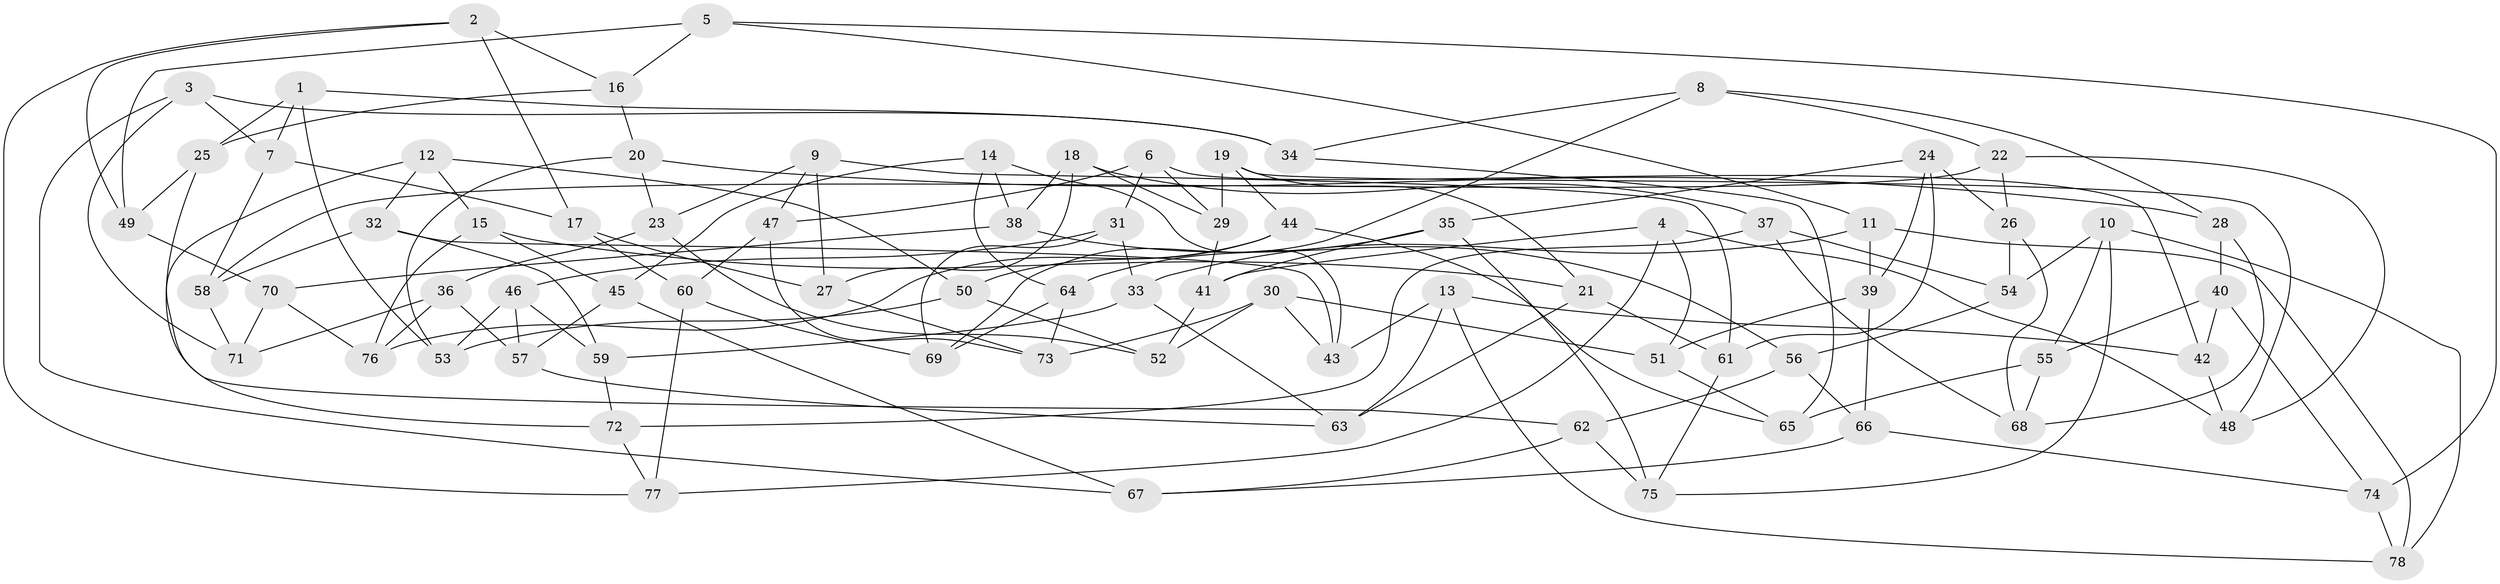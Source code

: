 // coarse degree distribution, {6: 0.48, 4: 0.44, 5: 0.08}
// Generated by graph-tools (version 1.1) at 2025/52/02/27/25 19:52:34]
// undirected, 78 vertices, 156 edges
graph export_dot {
graph [start="1"]
  node [color=gray90,style=filled];
  1;
  2;
  3;
  4;
  5;
  6;
  7;
  8;
  9;
  10;
  11;
  12;
  13;
  14;
  15;
  16;
  17;
  18;
  19;
  20;
  21;
  22;
  23;
  24;
  25;
  26;
  27;
  28;
  29;
  30;
  31;
  32;
  33;
  34;
  35;
  36;
  37;
  38;
  39;
  40;
  41;
  42;
  43;
  44;
  45;
  46;
  47;
  48;
  49;
  50;
  51;
  52;
  53;
  54;
  55;
  56;
  57;
  58;
  59;
  60;
  61;
  62;
  63;
  64;
  65;
  66;
  67;
  68;
  69;
  70;
  71;
  72;
  73;
  74;
  75;
  76;
  77;
  78;
  1 -- 34;
  1 -- 7;
  1 -- 25;
  1 -- 53;
  2 -- 16;
  2 -- 17;
  2 -- 49;
  2 -- 77;
  3 -- 67;
  3 -- 71;
  3 -- 34;
  3 -- 7;
  4 -- 41;
  4 -- 48;
  4 -- 51;
  4 -- 77;
  5 -- 16;
  5 -- 11;
  5 -- 49;
  5 -- 74;
  6 -- 47;
  6 -- 31;
  6 -- 42;
  6 -- 29;
  7 -- 58;
  7 -- 17;
  8 -- 22;
  8 -- 34;
  8 -- 69;
  8 -- 28;
  9 -- 47;
  9 -- 61;
  9 -- 27;
  9 -- 23;
  10 -- 75;
  10 -- 55;
  10 -- 54;
  10 -- 78;
  11 -- 78;
  11 -- 39;
  11 -- 33;
  12 -- 50;
  12 -- 15;
  12 -- 72;
  12 -- 32;
  13 -- 63;
  13 -- 78;
  13 -- 42;
  13 -- 43;
  14 -- 43;
  14 -- 38;
  14 -- 45;
  14 -- 64;
  15 -- 21;
  15 -- 45;
  15 -- 76;
  16 -- 25;
  16 -- 20;
  17 -- 60;
  17 -- 27;
  18 -- 29;
  18 -- 27;
  18 -- 38;
  18 -- 37;
  19 -- 44;
  19 -- 48;
  19 -- 21;
  19 -- 29;
  20 -- 53;
  20 -- 23;
  20 -- 28;
  21 -- 63;
  21 -- 61;
  22 -- 26;
  22 -- 48;
  22 -- 58;
  23 -- 36;
  23 -- 52;
  24 -- 39;
  24 -- 26;
  24 -- 35;
  24 -- 61;
  25 -- 62;
  25 -- 49;
  26 -- 68;
  26 -- 54;
  27 -- 73;
  28 -- 68;
  28 -- 40;
  29 -- 41;
  30 -- 51;
  30 -- 43;
  30 -- 52;
  30 -- 73;
  31 -- 69;
  31 -- 46;
  31 -- 33;
  32 -- 58;
  32 -- 43;
  32 -- 59;
  33 -- 59;
  33 -- 63;
  34 -- 65;
  35 -- 75;
  35 -- 64;
  35 -- 41;
  36 -- 57;
  36 -- 71;
  36 -- 76;
  37 -- 54;
  37 -- 68;
  37 -- 72;
  38 -- 56;
  38 -- 70;
  39 -- 51;
  39 -- 66;
  40 -- 55;
  40 -- 74;
  40 -- 42;
  41 -- 52;
  42 -- 48;
  44 -- 65;
  44 -- 76;
  44 -- 50;
  45 -- 57;
  45 -- 67;
  46 -- 53;
  46 -- 59;
  46 -- 57;
  47 -- 60;
  47 -- 73;
  49 -- 70;
  50 -- 52;
  50 -- 53;
  51 -- 65;
  54 -- 56;
  55 -- 65;
  55 -- 68;
  56 -- 62;
  56 -- 66;
  57 -- 63;
  58 -- 71;
  59 -- 72;
  60 -- 69;
  60 -- 77;
  61 -- 75;
  62 -- 75;
  62 -- 67;
  64 -- 69;
  64 -- 73;
  66 -- 67;
  66 -- 74;
  70 -- 71;
  70 -- 76;
  72 -- 77;
  74 -- 78;
}
